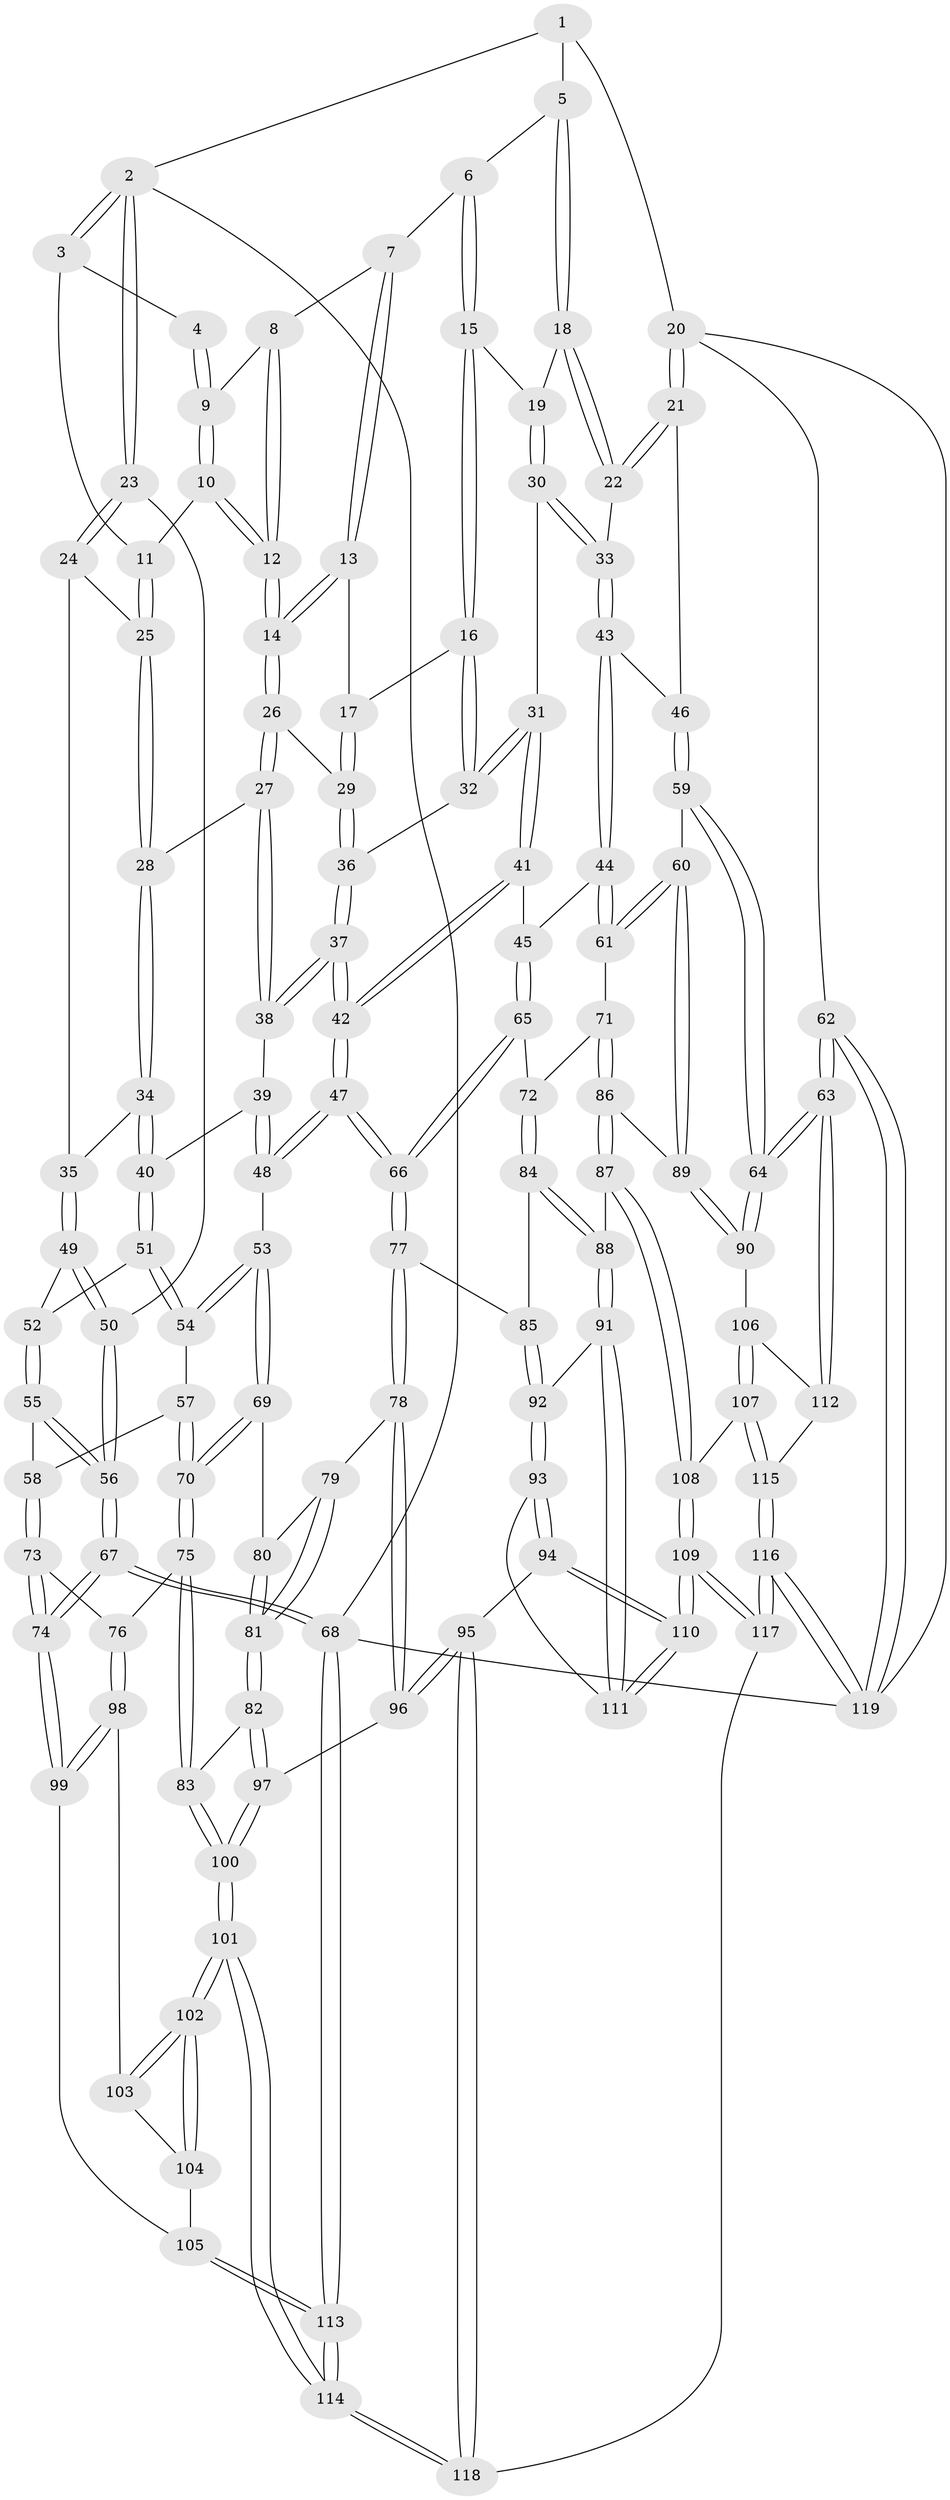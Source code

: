 // Generated by graph-tools (version 1.1) at 2025/01/03/09/25 05:01:15]
// undirected, 119 vertices, 294 edges
graph export_dot {
graph [start="1"]
  node [color=gray90,style=filled];
  1 [pos="+0.8013814938676403+0"];
  2 [pos="+0+0"];
  3 [pos="+0.31010350455756536+0"];
  4 [pos="+0.4240974668556946+0"];
  5 [pos="+0.7743227370814003+0.07328439614484708"];
  6 [pos="+0.5718861282595118+0.08193081300242902"];
  7 [pos="+0.5267824967843732+0.06872189422822066"];
  8 [pos="+0.5168668893975495+0.05784950767565127"];
  9 [pos="+0.5149230073426615+0.05512923357114371"];
  10 [pos="+0.38562840884555216+0.1850112144546114"];
  11 [pos="+0.27463086071442894+0.1301877417891976"];
  12 [pos="+0.416812314219387+0.2279257881157202"];
  13 [pos="+0.5313233695795253+0.19783662444113936"];
  14 [pos="+0.41703237579282826+0.22855230023891063"];
  15 [pos="+0.6715464662965133+0.2226592408249192"];
  16 [pos="+0.6190496925570141+0.2702128946582267"];
  17 [pos="+0.534273276664617+0.20417102104189064"];
  18 [pos="+0.8123290825873849+0.15732584038203354"];
  19 [pos="+0.7460556366542164+0.19962762145373045"];
  20 [pos="+1+0.24089503323205472"];
  21 [pos="+1+0.24771162009095157"];
  22 [pos="+0.9880294342994254+0.2511849808314225"];
  23 [pos="+0+0"];
  24 [pos="+0.07457756319324468+0.1730381776456945"];
  25 [pos="+0.23688058929913788+0.19733205708153934"];
  26 [pos="+0.40563931829307714+0.29987534316367753"];
  27 [pos="+0.38475777210601864+0.31051178973492843"];
  28 [pos="+0.24447847112165366+0.24762050612899322"];
  29 [pos="+0.46886655908828967+0.3156379025222706"];
  30 [pos="+0.7149967657320019+0.4176591125129158"];
  31 [pos="+0.7105464349481777+0.417753871081494"];
  32 [pos="+0.6074360074460076+0.36644498399856407"];
  33 [pos="+0.7858596188475565+0.43264679287156144"];
  34 [pos="+0.15812091816400708+0.4137565638622575"];
  35 [pos="+0.155096381004949+0.4122286469962512"];
  36 [pos="+0.5535140203610105+0.38669506238883056"];
  37 [pos="+0.4938316105329559+0.48520942672485606"];
  38 [pos="+0.355422885716207+0.4266248614057623"];
  39 [pos="+0.2911138973424335+0.45726892745641134"];
  40 [pos="+0.1582876776418246+0.41411341515719874"];
  41 [pos="+0.6446045780920333+0.5407138329071872"];
  42 [pos="+0.5077413195738584+0.5869966420793186"];
  43 [pos="+0.8005665850261446+0.4770193764388873"];
  44 [pos="+0.8040246149605415+0.5697563424131564"];
  45 [pos="+0.703511798576763+0.5942422653112329"];
  46 [pos="+0.9558745366268381+0.5159291467732218"];
  47 [pos="+0.49689505136327966+0.6198841606106478"];
  48 [pos="+0.3240173936713186+0.596448608758179"];
  49 [pos="+0+0.29853300740312827"];
  50 [pos="+0+0.2594139739248284"];
  51 [pos="+0.14710505895708736+0.44962763372289155"];
  52 [pos="+0.056012643306772976+0.5253174258698089"];
  53 [pos="+0.26129030880967447+0.653056427529932"];
  54 [pos="+0.15477882539190865+0.5024973741369851"];
  55 [pos="+0+0.5867503455690425"];
  56 [pos="+0+0.6133702148971532"];
  57 [pos="+0.12584630596277024+0.6087712371562588"];
  58 [pos="+0.07342468496315174+0.6326676451426317"];
  59 [pos="+0.9117628344463672+0.6813792281837108"];
  60 [pos="+0.8841794469858851+0.6762439632186041"];
  61 [pos="+0.8697696028471371+0.6693737183729301"];
  62 [pos="+1+0.822051334303214"];
  63 [pos="+1+0.8087623083142758"];
  64 [pos="+1+0.7688118776114725"];
  65 [pos="+0.6748667302348167+0.6638040899425792"];
  66 [pos="+0.501658846982704+0.636530125417038"];
  67 [pos="+0+0.8093802056328232"];
  68 [pos="+0+1"];
  69 [pos="+0.25687423519864094+0.6618683462417131"];
  70 [pos="+0.233803090298082+0.684551658975772"];
  71 [pos="+0.730206074094978+0.7170412134770839"];
  72 [pos="+0.7051634404073349+0.7062855974209641"];
  73 [pos="+0.0920416055702202+0.7301863803945446"];
  74 [pos="+0+0.8043032236575152"];
  75 [pos="+0.20040772895349576+0.7582437337223181"];
  76 [pos="+0.17070897449447323+0.7652351200350429"];
  77 [pos="+0.49644177565565367+0.6977531619794899"];
  78 [pos="+0.4817775540053688+0.7169220465434933"];
  79 [pos="+0.40945380391779473+0.7460054345520445"];
  80 [pos="+0.2922707515294048+0.6852048419142636"];
  81 [pos="+0.3596306207034579+0.7932560195640834"];
  82 [pos="+0.34494772008523583+0.8108042303988291"];
  83 [pos="+0.20433480112276872+0.7623733715738985"];
  84 [pos="+0.6206508907667773+0.7667997171227403"];
  85 [pos="+0.5700576066282271+0.7560974940003937"];
  86 [pos="+0.7268110841822369+0.8312289740077288"];
  87 [pos="+0.7047953084604456+0.8434417885904332"];
  88 [pos="+0.6770280119356098+0.8433255680820267"];
  89 [pos="+0.7821289056338223+0.8442587529710546"];
  90 [pos="+0.7971391985354364+0.8598582324411435"];
  91 [pos="+0.6423668324982216+0.8684351635440737"];
  92 [pos="+0.5790103574144886+0.8691531477007426"];
  93 [pos="+0.5582887908690518+0.8855416117646037"];
  94 [pos="+0.5090716623903367+0.9156654352072582"];
  95 [pos="+0.4755243701045697+0.922090323869661"];
  96 [pos="+0.4732798423257992+0.9190919542892464"];
  97 [pos="+0.35890676412293554+0.8797693361908351"];
  98 [pos="+0.1381907564340693+0.8178446783391782"];
  99 [pos="+0.0840708514791948+0.8594350130924553"];
  100 [pos="+0.26000587698956157+0.951057028056201"];
  101 [pos="+0.2505907886261698+0.9728333471448029"];
  102 [pos="+0.18638446783102794+0.9343628509736763"];
  103 [pos="+0.15160784360517734+0.8685679429898184"];
  104 [pos="+0.12063117663888251+0.9252820359324258"];
  105 [pos="+0.0909386342486778+0.9274469864550627"];
  106 [pos="+0.8090168485607399+0.894238747285861"];
  107 [pos="+0.7957096237520993+0.944745289950492"];
  108 [pos="+0.7190784872458849+0.957467208421083"];
  109 [pos="+0.6671352122343761+1"];
  110 [pos="+0.6515860075681909+0.9901778602626061"];
  111 [pos="+0.6443020527158353+0.9492793105087818"];
  112 [pos="+0.9330980483706532+0.9065856831989415"];
  113 [pos="+0+1"];
  114 [pos="+0.24764443485060939+1"];
  115 [pos="+0.8430286771736316+1"];
  116 [pos="+0.8701631909684191+1"];
  117 [pos="+0.6492984158580485+1"];
  118 [pos="+0.4298171599037388+1"];
  119 [pos="+1+1"];
  1 -- 2;
  1 -- 5;
  1 -- 20;
  2 -- 3;
  2 -- 3;
  2 -- 23;
  2 -- 23;
  2 -- 68;
  3 -- 4;
  3 -- 11;
  4 -- 9;
  4 -- 9;
  5 -- 6;
  5 -- 18;
  5 -- 18;
  6 -- 7;
  6 -- 15;
  6 -- 15;
  7 -- 8;
  7 -- 13;
  7 -- 13;
  8 -- 9;
  8 -- 12;
  8 -- 12;
  9 -- 10;
  9 -- 10;
  10 -- 11;
  10 -- 12;
  10 -- 12;
  11 -- 25;
  11 -- 25;
  12 -- 14;
  12 -- 14;
  13 -- 14;
  13 -- 14;
  13 -- 17;
  14 -- 26;
  14 -- 26;
  15 -- 16;
  15 -- 16;
  15 -- 19;
  16 -- 17;
  16 -- 32;
  16 -- 32;
  17 -- 29;
  17 -- 29;
  18 -- 19;
  18 -- 22;
  18 -- 22;
  19 -- 30;
  19 -- 30;
  20 -- 21;
  20 -- 21;
  20 -- 62;
  20 -- 119;
  21 -- 22;
  21 -- 22;
  21 -- 46;
  22 -- 33;
  23 -- 24;
  23 -- 24;
  23 -- 50;
  24 -- 25;
  24 -- 35;
  25 -- 28;
  25 -- 28;
  26 -- 27;
  26 -- 27;
  26 -- 29;
  27 -- 28;
  27 -- 38;
  27 -- 38;
  28 -- 34;
  28 -- 34;
  29 -- 36;
  29 -- 36;
  30 -- 31;
  30 -- 33;
  30 -- 33;
  31 -- 32;
  31 -- 32;
  31 -- 41;
  31 -- 41;
  32 -- 36;
  33 -- 43;
  33 -- 43;
  34 -- 35;
  34 -- 40;
  34 -- 40;
  35 -- 49;
  35 -- 49;
  36 -- 37;
  36 -- 37;
  37 -- 38;
  37 -- 38;
  37 -- 42;
  37 -- 42;
  38 -- 39;
  39 -- 40;
  39 -- 48;
  39 -- 48;
  40 -- 51;
  40 -- 51;
  41 -- 42;
  41 -- 42;
  41 -- 45;
  42 -- 47;
  42 -- 47;
  43 -- 44;
  43 -- 44;
  43 -- 46;
  44 -- 45;
  44 -- 61;
  44 -- 61;
  45 -- 65;
  45 -- 65;
  46 -- 59;
  46 -- 59;
  47 -- 48;
  47 -- 48;
  47 -- 66;
  47 -- 66;
  48 -- 53;
  49 -- 50;
  49 -- 50;
  49 -- 52;
  50 -- 56;
  50 -- 56;
  51 -- 52;
  51 -- 54;
  51 -- 54;
  52 -- 55;
  52 -- 55;
  53 -- 54;
  53 -- 54;
  53 -- 69;
  53 -- 69;
  54 -- 57;
  55 -- 56;
  55 -- 56;
  55 -- 58;
  56 -- 67;
  56 -- 67;
  57 -- 58;
  57 -- 70;
  57 -- 70;
  58 -- 73;
  58 -- 73;
  59 -- 60;
  59 -- 64;
  59 -- 64;
  60 -- 61;
  60 -- 61;
  60 -- 89;
  60 -- 89;
  61 -- 71;
  62 -- 63;
  62 -- 63;
  62 -- 119;
  62 -- 119;
  63 -- 64;
  63 -- 64;
  63 -- 112;
  63 -- 112;
  64 -- 90;
  64 -- 90;
  65 -- 66;
  65 -- 66;
  65 -- 72;
  66 -- 77;
  66 -- 77;
  67 -- 68;
  67 -- 68;
  67 -- 74;
  67 -- 74;
  68 -- 113;
  68 -- 113;
  68 -- 119;
  69 -- 70;
  69 -- 70;
  69 -- 80;
  70 -- 75;
  70 -- 75;
  71 -- 72;
  71 -- 86;
  71 -- 86;
  72 -- 84;
  72 -- 84;
  73 -- 74;
  73 -- 74;
  73 -- 76;
  74 -- 99;
  74 -- 99;
  75 -- 76;
  75 -- 83;
  75 -- 83;
  76 -- 98;
  76 -- 98;
  77 -- 78;
  77 -- 78;
  77 -- 85;
  78 -- 79;
  78 -- 96;
  78 -- 96;
  79 -- 80;
  79 -- 81;
  79 -- 81;
  80 -- 81;
  80 -- 81;
  81 -- 82;
  81 -- 82;
  82 -- 83;
  82 -- 97;
  82 -- 97;
  83 -- 100;
  83 -- 100;
  84 -- 85;
  84 -- 88;
  84 -- 88;
  85 -- 92;
  85 -- 92;
  86 -- 87;
  86 -- 87;
  86 -- 89;
  87 -- 88;
  87 -- 108;
  87 -- 108;
  88 -- 91;
  88 -- 91;
  89 -- 90;
  89 -- 90;
  90 -- 106;
  91 -- 92;
  91 -- 111;
  91 -- 111;
  92 -- 93;
  92 -- 93;
  93 -- 94;
  93 -- 94;
  93 -- 111;
  94 -- 95;
  94 -- 110;
  94 -- 110;
  95 -- 96;
  95 -- 96;
  95 -- 118;
  95 -- 118;
  96 -- 97;
  97 -- 100;
  97 -- 100;
  98 -- 99;
  98 -- 99;
  98 -- 103;
  99 -- 105;
  100 -- 101;
  100 -- 101;
  101 -- 102;
  101 -- 102;
  101 -- 114;
  101 -- 114;
  102 -- 103;
  102 -- 103;
  102 -- 104;
  102 -- 104;
  103 -- 104;
  104 -- 105;
  105 -- 113;
  105 -- 113;
  106 -- 107;
  106 -- 107;
  106 -- 112;
  107 -- 108;
  107 -- 115;
  107 -- 115;
  108 -- 109;
  108 -- 109;
  109 -- 110;
  109 -- 110;
  109 -- 117;
  109 -- 117;
  110 -- 111;
  110 -- 111;
  112 -- 115;
  113 -- 114;
  113 -- 114;
  114 -- 118;
  114 -- 118;
  115 -- 116;
  115 -- 116;
  116 -- 117;
  116 -- 117;
  116 -- 119;
  116 -- 119;
  117 -- 118;
}
